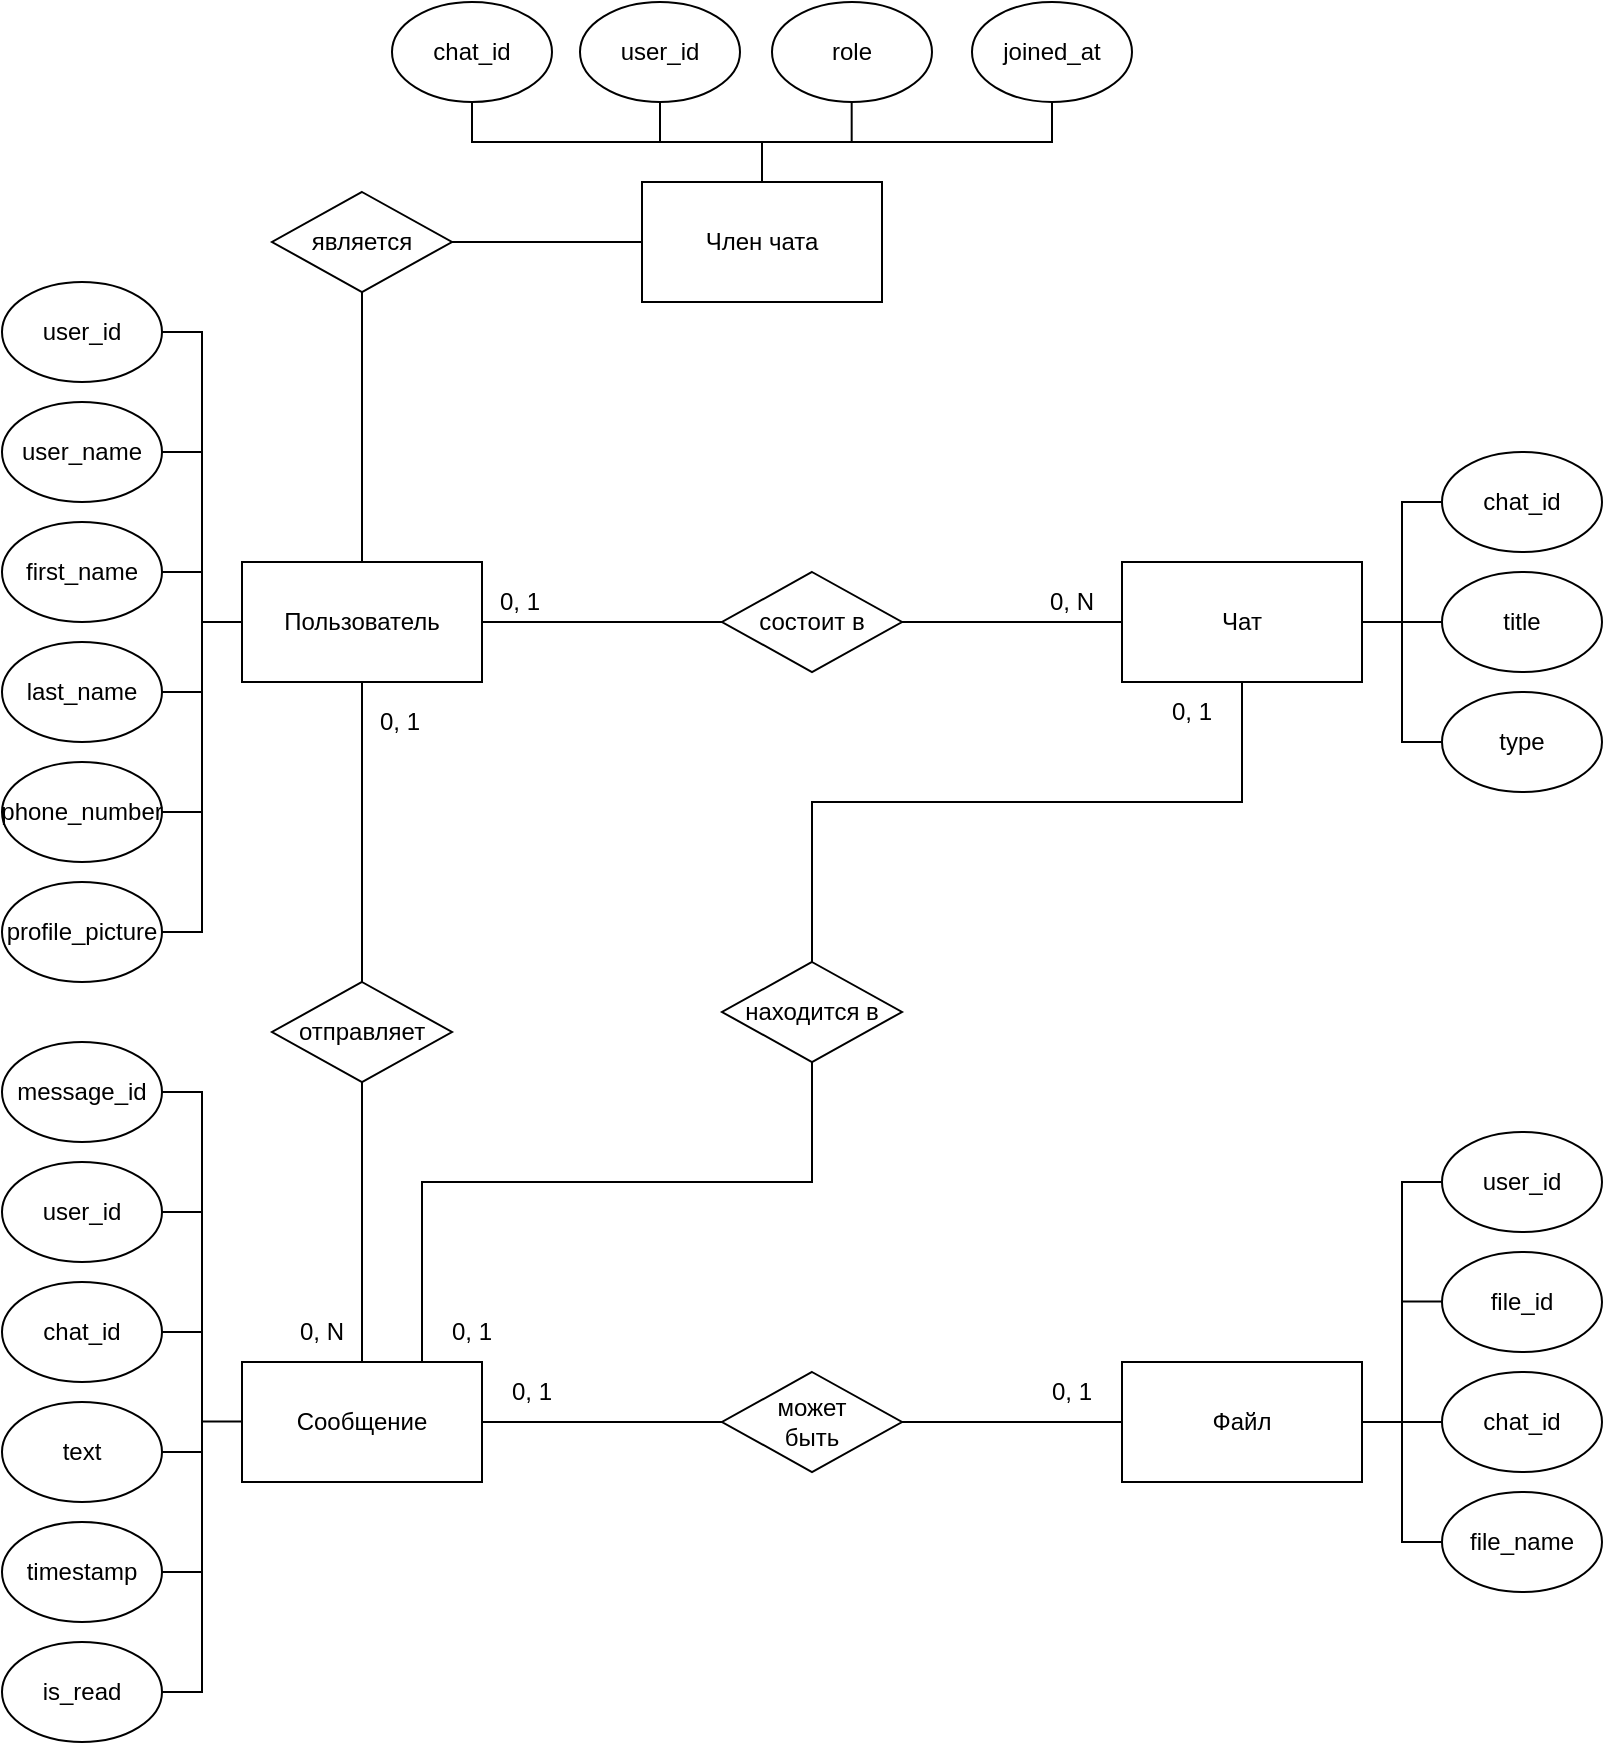 <mxfile version="23.1.5" type="github">
  <diagram name="Страница — 1" id="1fpOavKm-f0vqZkRp41Z">
    <mxGraphModel dx="1400" dy="1912" grid="1" gridSize="10" guides="1" tooltips="1" connect="1" arrows="1" fold="1" page="1" pageScale="1" pageWidth="827" pageHeight="1169" math="0" shadow="0">
      <root>
        <mxCell id="0" />
        <mxCell id="1" parent="0" />
        <mxCell id="9cif2AzUgBJFR6weE2vE-7" value="Пользователь" style="rounded=0;whiteSpace=wrap;html=1;" vertex="1" parent="1">
          <mxGeometry x="200" y="170" width="120" height="60" as="geometry" />
        </mxCell>
        <mxCell id="9cif2AzUgBJFR6weE2vE-8" value="Сообщение" style="rounded=0;whiteSpace=wrap;html=1;" vertex="1" parent="1">
          <mxGeometry x="200" y="570" width="120" height="60" as="geometry" />
        </mxCell>
        <mxCell id="9cif2AzUgBJFR6weE2vE-9" value="Чат" style="rounded=0;whiteSpace=wrap;html=1;" vertex="1" parent="1">
          <mxGeometry x="640" y="170" width="120" height="60" as="geometry" />
        </mxCell>
        <mxCell id="9cif2AzUgBJFR6weE2vE-10" value="Член чата" style="rounded=0;whiteSpace=wrap;html=1;" vertex="1" parent="1">
          <mxGeometry x="400" y="-20" width="120" height="60" as="geometry" />
        </mxCell>
        <mxCell id="9cif2AzUgBJFR6weE2vE-11" value="Файл" style="rounded=0;whiteSpace=wrap;html=1;" vertex="1" parent="1">
          <mxGeometry x="640" y="570" width="120" height="60" as="geometry" />
        </mxCell>
        <mxCell id="9cif2AzUgBJFR6weE2vE-12" value="user_id" style="ellipse;whiteSpace=wrap;html=1;" vertex="1" parent="1">
          <mxGeometry x="80" y="30" width="80" height="50" as="geometry" />
        </mxCell>
        <mxCell id="9cif2AzUgBJFR6weE2vE-13" value="user_name" style="ellipse;whiteSpace=wrap;html=1;" vertex="1" parent="1">
          <mxGeometry x="80" y="90" width="80" height="50" as="geometry" />
        </mxCell>
        <mxCell id="9cif2AzUgBJFR6weE2vE-14" value="first_name" style="ellipse;whiteSpace=wrap;html=1;" vertex="1" parent="1">
          <mxGeometry x="80" y="150" width="80" height="50" as="geometry" />
        </mxCell>
        <mxCell id="9cif2AzUgBJFR6weE2vE-15" value="last_name" style="ellipse;whiteSpace=wrap;html=1;" vertex="1" parent="1">
          <mxGeometry x="80" y="210" width="80" height="50" as="geometry" />
        </mxCell>
        <mxCell id="9cif2AzUgBJFR6weE2vE-16" value="phone_number" style="ellipse;whiteSpace=wrap;html=1;" vertex="1" parent="1">
          <mxGeometry x="80" y="270" width="80" height="50" as="geometry" />
        </mxCell>
        <mxCell id="9cif2AzUgBJFR6weE2vE-17" value="profile_picture" style="ellipse;whiteSpace=wrap;html=1;" vertex="1" parent="1">
          <mxGeometry x="80" y="330" width="80" height="50" as="geometry" />
        </mxCell>
        <mxCell id="9cif2AzUgBJFR6weE2vE-18" value="message_id" style="ellipse;whiteSpace=wrap;html=1;" vertex="1" parent="1">
          <mxGeometry x="80" y="410" width="80" height="50" as="geometry" />
        </mxCell>
        <mxCell id="9cif2AzUgBJFR6weE2vE-19" value="user_id" style="ellipse;whiteSpace=wrap;html=1;" vertex="1" parent="1">
          <mxGeometry x="80" y="470" width="80" height="50" as="geometry" />
        </mxCell>
        <mxCell id="9cif2AzUgBJFR6weE2vE-20" value="chat_id" style="ellipse;whiteSpace=wrap;html=1;" vertex="1" parent="1">
          <mxGeometry x="80" y="530" width="80" height="50" as="geometry" />
        </mxCell>
        <mxCell id="9cif2AzUgBJFR6weE2vE-21" value="text" style="ellipse;whiteSpace=wrap;html=1;" vertex="1" parent="1">
          <mxGeometry x="80" y="590" width="80" height="50" as="geometry" />
        </mxCell>
        <mxCell id="9cif2AzUgBJFR6weE2vE-22" value="timestamp" style="ellipse;whiteSpace=wrap;html=1;" vertex="1" parent="1">
          <mxGeometry x="80" y="650" width="80" height="50" as="geometry" />
        </mxCell>
        <mxCell id="9cif2AzUgBJFR6weE2vE-23" value="is_read" style="ellipse;whiteSpace=wrap;html=1;" vertex="1" parent="1">
          <mxGeometry x="80" y="710" width="80" height="50" as="geometry" />
        </mxCell>
        <mxCell id="9cif2AzUgBJFR6weE2vE-24" value="отправляет" style="rhombus;whiteSpace=wrap;html=1;" vertex="1" parent="1">
          <mxGeometry x="215" y="380" width="90" height="50" as="geometry" />
        </mxCell>
        <mxCell id="9cif2AzUgBJFR6weE2vE-25" value="" style="endArrow=none;html=1;rounded=0;entryX=0.5;entryY=1;entryDx=0;entryDy=0;exitX=0.5;exitY=0;exitDx=0;exitDy=0;" edge="1" parent="1" source="9cif2AzUgBJFR6weE2vE-24" target="9cif2AzUgBJFR6weE2vE-7">
          <mxGeometry width="50" height="50" relative="1" as="geometry">
            <mxPoint x="370" y="450" as="sourcePoint" />
            <mxPoint x="420" y="400" as="targetPoint" />
          </mxGeometry>
        </mxCell>
        <mxCell id="9cif2AzUgBJFR6weE2vE-26" value="" style="endArrow=none;html=1;rounded=0;exitX=0.5;exitY=0;exitDx=0;exitDy=0;entryX=0.5;entryY=1;entryDx=0;entryDy=0;" edge="1" parent="1" source="9cif2AzUgBJFR6weE2vE-8" target="9cif2AzUgBJFR6weE2vE-24">
          <mxGeometry width="50" height="50" relative="1" as="geometry">
            <mxPoint x="370" y="450" as="sourcePoint" />
            <mxPoint x="420" y="400" as="targetPoint" />
          </mxGeometry>
        </mxCell>
        <mxCell id="9cif2AzUgBJFR6weE2vE-27" value="может&lt;br&gt;быть" style="rhombus;whiteSpace=wrap;html=1;" vertex="1" parent="1">
          <mxGeometry x="440" y="575" width="90" height="50" as="geometry" />
        </mxCell>
        <mxCell id="9cif2AzUgBJFR6weE2vE-28" value="" style="endArrow=none;html=1;rounded=0;exitX=1;exitY=0.5;exitDx=0;exitDy=0;entryX=0;entryY=0.5;entryDx=0;entryDy=0;" edge="1" parent="1" source="9cif2AzUgBJFR6weE2vE-8" target="9cif2AzUgBJFR6weE2vE-27">
          <mxGeometry width="50" height="50" relative="1" as="geometry">
            <mxPoint x="370" y="450" as="sourcePoint" />
            <mxPoint x="420" y="400" as="targetPoint" />
          </mxGeometry>
        </mxCell>
        <mxCell id="9cif2AzUgBJFR6weE2vE-29" value="" style="endArrow=none;html=1;rounded=0;exitX=1;exitY=0.5;exitDx=0;exitDy=0;entryX=0;entryY=0.5;entryDx=0;entryDy=0;" edge="1" parent="1" source="9cif2AzUgBJFR6weE2vE-27" target="9cif2AzUgBJFR6weE2vE-11">
          <mxGeometry width="50" height="50" relative="1" as="geometry">
            <mxPoint x="330" y="610" as="sourcePoint" />
            <mxPoint x="450" y="610" as="targetPoint" />
          </mxGeometry>
        </mxCell>
        <mxCell id="9cif2AzUgBJFR6weE2vE-30" value="находится в" style="rhombus;whiteSpace=wrap;html=1;" vertex="1" parent="1">
          <mxGeometry x="440" y="370" width="90" height="50" as="geometry" />
        </mxCell>
        <mxCell id="9cif2AzUgBJFR6weE2vE-31" value="состоит в" style="rhombus;whiteSpace=wrap;html=1;" vertex="1" parent="1">
          <mxGeometry x="440" y="175" width="90" height="50" as="geometry" />
        </mxCell>
        <mxCell id="9cif2AzUgBJFR6weE2vE-32" value="" style="endArrow=none;html=1;rounded=0;exitX=0.75;exitY=0;exitDx=0;exitDy=0;entryX=0.5;entryY=1;entryDx=0;entryDy=0;" edge="1" parent="1" source="9cif2AzUgBJFR6weE2vE-8" target="9cif2AzUgBJFR6weE2vE-30">
          <mxGeometry width="50" height="50" relative="1" as="geometry">
            <mxPoint x="370" y="430" as="sourcePoint" />
            <mxPoint x="420" y="380" as="targetPoint" />
            <Array as="points">
              <mxPoint x="290" y="480" />
              <mxPoint x="485" y="480" />
            </Array>
          </mxGeometry>
        </mxCell>
        <mxCell id="9cif2AzUgBJFR6weE2vE-33" value="" style="endArrow=none;html=1;rounded=0;entryX=0.5;entryY=1;entryDx=0;entryDy=0;exitX=0.5;exitY=0;exitDx=0;exitDy=0;" edge="1" parent="1" source="9cif2AzUgBJFR6weE2vE-30" target="9cif2AzUgBJFR6weE2vE-9">
          <mxGeometry width="50" height="50" relative="1" as="geometry">
            <mxPoint x="370" y="430" as="sourcePoint" />
            <mxPoint x="420" y="380" as="targetPoint" />
            <Array as="points">
              <mxPoint x="485" y="290" />
              <mxPoint x="700" y="290" />
            </Array>
          </mxGeometry>
        </mxCell>
        <mxCell id="9cif2AzUgBJFR6weE2vE-34" value="" style="endArrow=none;html=1;rounded=0;exitX=1;exitY=0.5;exitDx=0;exitDy=0;entryX=0;entryY=0.5;entryDx=0;entryDy=0;" edge="1" parent="1" source="9cif2AzUgBJFR6weE2vE-7" target="9cif2AzUgBJFR6weE2vE-31">
          <mxGeometry width="50" height="50" relative="1" as="geometry">
            <mxPoint x="370" y="330" as="sourcePoint" />
            <mxPoint x="420" y="280" as="targetPoint" />
          </mxGeometry>
        </mxCell>
        <mxCell id="9cif2AzUgBJFR6weE2vE-35" value="" style="endArrow=none;html=1;rounded=0;entryX=0;entryY=0.5;entryDx=0;entryDy=0;exitX=1;exitY=0.5;exitDx=0;exitDy=0;" edge="1" parent="1" source="9cif2AzUgBJFR6weE2vE-31" target="9cif2AzUgBJFR6weE2vE-9">
          <mxGeometry width="50" height="50" relative="1" as="geometry">
            <mxPoint x="370" y="330" as="sourcePoint" />
            <mxPoint x="420" y="280" as="targetPoint" />
          </mxGeometry>
        </mxCell>
        <mxCell id="9cif2AzUgBJFR6weE2vE-36" value="chat_id" style="ellipse;whiteSpace=wrap;html=1;" vertex="1" parent="1">
          <mxGeometry x="800" y="115" width="80" height="50" as="geometry" />
        </mxCell>
        <mxCell id="9cif2AzUgBJFR6weE2vE-37" value="title" style="ellipse;whiteSpace=wrap;html=1;" vertex="1" parent="1">
          <mxGeometry x="800" y="175" width="80" height="50" as="geometry" />
        </mxCell>
        <mxCell id="9cif2AzUgBJFR6weE2vE-38" value="type" style="ellipse;whiteSpace=wrap;html=1;" vertex="1" parent="1">
          <mxGeometry x="800" y="235" width="80" height="50" as="geometry" />
        </mxCell>
        <mxCell id="9cif2AzUgBJFR6weE2vE-47" value="chat_id" style="ellipse;whiteSpace=wrap;html=1;" vertex="1" parent="1">
          <mxGeometry x="275" y="-110" width="80" height="50" as="geometry" />
        </mxCell>
        <mxCell id="9cif2AzUgBJFR6weE2vE-48" value="user_id" style="ellipse;whiteSpace=wrap;html=1;" vertex="1" parent="1">
          <mxGeometry x="369" y="-110" width="80" height="50" as="geometry" />
        </mxCell>
        <mxCell id="9cif2AzUgBJFR6weE2vE-49" value="role" style="ellipse;whiteSpace=wrap;html=1;" vertex="1" parent="1">
          <mxGeometry x="465" y="-110" width="80" height="50" as="geometry" />
        </mxCell>
        <mxCell id="9cif2AzUgBJFR6weE2vE-50" value="joined_at" style="ellipse;whiteSpace=wrap;html=1;" vertex="1" parent="1">
          <mxGeometry x="565" y="-110" width="80" height="50" as="geometry" />
        </mxCell>
        <mxCell id="9cif2AzUgBJFR6weE2vE-51" value="user_id" style="ellipse;whiteSpace=wrap;html=1;" vertex="1" parent="1">
          <mxGeometry x="800" y="455" width="80" height="50" as="geometry" />
        </mxCell>
        <mxCell id="9cif2AzUgBJFR6weE2vE-52" value="file_id" style="ellipse;whiteSpace=wrap;html=1;" vertex="1" parent="1">
          <mxGeometry x="800" y="515" width="80" height="50" as="geometry" />
        </mxCell>
        <mxCell id="9cif2AzUgBJFR6weE2vE-53" value="chat_id" style="ellipse;whiteSpace=wrap;html=1;" vertex="1" parent="1">
          <mxGeometry x="800" y="575" width="80" height="50" as="geometry" />
        </mxCell>
        <mxCell id="9cif2AzUgBJFR6weE2vE-54" value="file_name" style="ellipse;whiteSpace=wrap;html=1;" vertex="1" parent="1">
          <mxGeometry x="800" y="635" width="80" height="50" as="geometry" />
        </mxCell>
        <mxCell id="9cif2AzUgBJFR6weE2vE-56" value="является" style="rhombus;whiteSpace=wrap;html=1;" vertex="1" parent="1">
          <mxGeometry x="215" y="-15" width="90" height="50" as="geometry" />
        </mxCell>
        <mxCell id="9cif2AzUgBJFR6weE2vE-57" value="" style="endArrow=none;html=1;rounded=0;entryX=0.5;entryY=1;entryDx=0;entryDy=0;exitX=0.5;exitY=0;exitDx=0;exitDy=0;" edge="1" parent="1" source="9cif2AzUgBJFR6weE2vE-7" target="9cif2AzUgBJFR6weE2vE-56">
          <mxGeometry width="50" height="50" relative="1" as="geometry">
            <mxPoint x="420" y="220" as="sourcePoint" />
            <mxPoint x="470" y="170" as="targetPoint" />
          </mxGeometry>
        </mxCell>
        <mxCell id="9cif2AzUgBJFR6weE2vE-58" value="" style="endArrow=none;html=1;rounded=0;entryX=0;entryY=0.5;entryDx=0;entryDy=0;exitX=1;exitY=0.5;exitDx=0;exitDy=0;" edge="1" parent="1" source="9cif2AzUgBJFR6weE2vE-56" target="9cif2AzUgBJFR6weE2vE-10">
          <mxGeometry width="50" height="50" relative="1" as="geometry">
            <mxPoint x="420" y="220" as="sourcePoint" />
            <mxPoint x="470" y="170" as="targetPoint" />
          </mxGeometry>
        </mxCell>
        <mxCell id="9cif2AzUgBJFR6weE2vE-59" value="" style="endArrow=none;html=1;rounded=0;exitX=0.5;exitY=1;exitDx=0;exitDy=0;entryX=0.5;entryY=1;entryDx=0;entryDy=0;" edge="1" parent="1" source="9cif2AzUgBJFR6weE2vE-47" target="9cif2AzUgBJFR6weE2vE-50">
          <mxGeometry width="50" height="50" relative="1" as="geometry">
            <mxPoint x="420" y="210" as="sourcePoint" />
            <mxPoint x="470" y="160" as="targetPoint" />
            <Array as="points">
              <mxPoint x="315" y="-40" />
              <mxPoint x="605" y="-40" />
            </Array>
          </mxGeometry>
        </mxCell>
        <mxCell id="9cif2AzUgBJFR6weE2vE-60" value="" style="endArrow=none;html=1;rounded=0;entryX=0.5;entryY=1;entryDx=0;entryDy=0;" edge="1" parent="1" target="9cif2AzUgBJFR6weE2vE-48">
          <mxGeometry width="50" height="50" relative="1" as="geometry">
            <mxPoint x="409" y="-40" as="sourcePoint" />
            <mxPoint x="460" y="10" as="targetPoint" />
          </mxGeometry>
        </mxCell>
        <mxCell id="9cif2AzUgBJFR6weE2vE-61" value="" style="endArrow=none;html=1;rounded=0;entryX=0.5;entryY=1;entryDx=0;entryDy=0;" edge="1" parent="1">
          <mxGeometry width="50" height="50" relative="1" as="geometry">
            <mxPoint x="504.84" y="-40" as="sourcePoint" />
            <mxPoint x="504.84" y="-60" as="targetPoint" />
          </mxGeometry>
        </mxCell>
        <mxCell id="9cif2AzUgBJFR6weE2vE-62" value="" style="endArrow=none;html=1;rounded=0;exitX=0.5;exitY=0;exitDx=0;exitDy=0;" edge="1" parent="1" source="9cif2AzUgBJFR6weE2vE-10">
          <mxGeometry width="50" height="50" relative="1" as="geometry">
            <mxPoint x="420" y="50" as="sourcePoint" />
            <mxPoint x="460" y="-40" as="targetPoint" />
          </mxGeometry>
        </mxCell>
        <mxCell id="9cif2AzUgBJFR6weE2vE-63" value="" style="endArrow=none;html=1;rounded=0;exitX=1;exitY=0.5;exitDx=0;exitDy=0;entryX=1;entryY=0.5;entryDx=0;entryDy=0;" edge="1" parent="1" source="9cif2AzUgBJFR6weE2vE-17" target="9cif2AzUgBJFR6weE2vE-12">
          <mxGeometry width="50" height="50" relative="1" as="geometry">
            <mxPoint x="240" y="240" as="sourcePoint" />
            <mxPoint x="290" y="190" as="targetPoint" />
            <Array as="points">
              <mxPoint x="180" y="355" />
              <mxPoint x="180" y="55" />
            </Array>
          </mxGeometry>
        </mxCell>
        <mxCell id="9cif2AzUgBJFR6weE2vE-64" value="" style="endArrow=none;html=1;rounded=0;exitX=1;exitY=0.5;exitDx=0;exitDy=0;" edge="1" parent="1" source="9cif2AzUgBJFR6weE2vE-16">
          <mxGeometry width="50" height="50" relative="1" as="geometry">
            <mxPoint x="240" y="240" as="sourcePoint" />
            <mxPoint x="180" y="295" as="targetPoint" />
          </mxGeometry>
        </mxCell>
        <mxCell id="9cif2AzUgBJFR6weE2vE-65" value="" style="endArrow=none;html=1;rounded=0;exitX=1;exitY=0.5;exitDx=0;exitDy=0;" edge="1" parent="1">
          <mxGeometry width="50" height="50" relative="1" as="geometry">
            <mxPoint x="160" y="235" as="sourcePoint" />
            <mxPoint x="180" y="235" as="targetPoint" />
          </mxGeometry>
        </mxCell>
        <mxCell id="9cif2AzUgBJFR6weE2vE-66" value="" style="endArrow=none;html=1;rounded=0;exitX=1;exitY=0.5;exitDx=0;exitDy=0;" edge="1" parent="1">
          <mxGeometry width="50" height="50" relative="1" as="geometry">
            <mxPoint x="160" y="175" as="sourcePoint" />
            <mxPoint x="180" y="175" as="targetPoint" />
          </mxGeometry>
        </mxCell>
        <mxCell id="9cif2AzUgBJFR6weE2vE-67" value="" style="endArrow=none;html=1;rounded=0;exitX=1;exitY=0.5;exitDx=0;exitDy=0;" edge="1" parent="1">
          <mxGeometry width="50" height="50" relative="1" as="geometry">
            <mxPoint x="160" y="115" as="sourcePoint" />
            <mxPoint x="180" y="115" as="targetPoint" />
          </mxGeometry>
        </mxCell>
        <mxCell id="9cif2AzUgBJFR6weE2vE-68" value="" style="endArrow=none;html=1;rounded=0;entryX=0;entryY=0.5;entryDx=0;entryDy=0;" edge="1" parent="1" target="9cif2AzUgBJFR6weE2vE-7">
          <mxGeometry width="50" height="50" relative="1" as="geometry">
            <mxPoint x="180" y="200" as="sourcePoint" />
            <mxPoint x="260" y="140" as="targetPoint" />
          </mxGeometry>
        </mxCell>
        <mxCell id="9cif2AzUgBJFR6weE2vE-69" value="" style="endArrow=none;html=1;rounded=0;entryX=0;entryY=0.5;entryDx=0;entryDy=0;exitX=0;exitY=0.5;exitDx=0;exitDy=0;" edge="1" parent="1" source="9cif2AzUgBJFR6weE2vE-38" target="9cif2AzUgBJFR6weE2vE-36">
          <mxGeometry width="50" height="50" relative="1" as="geometry">
            <mxPoint x="470" y="310" as="sourcePoint" />
            <mxPoint x="520" y="260" as="targetPoint" />
            <Array as="points">
              <mxPoint x="780" y="260" />
              <mxPoint x="780" y="140" />
            </Array>
          </mxGeometry>
        </mxCell>
        <mxCell id="9cif2AzUgBJFR6weE2vE-70" value="" style="endArrow=none;html=1;rounded=0;entryX=0;entryY=0.5;entryDx=0;entryDy=0;exitX=1;exitY=0.5;exitDx=0;exitDy=0;" edge="1" parent="1" source="9cif2AzUgBJFR6weE2vE-9" target="9cif2AzUgBJFR6weE2vE-37">
          <mxGeometry width="50" height="50" relative="1" as="geometry">
            <mxPoint x="470" y="310" as="sourcePoint" />
            <mxPoint x="520" y="260" as="targetPoint" />
          </mxGeometry>
        </mxCell>
        <mxCell id="9cif2AzUgBJFR6weE2vE-71" value="" style="endArrow=none;html=1;rounded=0;exitX=1;exitY=0.5;exitDx=0;exitDy=0;entryX=1;entryY=0.5;entryDx=0;entryDy=0;" edge="1" parent="1">
          <mxGeometry width="50" height="50" relative="1" as="geometry">
            <mxPoint x="160" y="735" as="sourcePoint" />
            <mxPoint x="160" y="435" as="targetPoint" />
            <Array as="points">
              <mxPoint x="180" y="735" />
              <mxPoint x="180" y="435" />
            </Array>
          </mxGeometry>
        </mxCell>
        <mxCell id="9cif2AzUgBJFR6weE2vE-72" value="" style="endArrow=none;html=1;rounded=0;exitX=1;exitY=0.5;exitDx=0;exitDy=0;" edge="1" parent="1">
          <mxGeometry width="50" height="50" relative="1" as="geometry">
            <mxPoint x="160" y="675" as="sourcePoint" />
            <mxPoint x="180" y="675" as="targetPoint" />
          </mxGeometry>
        </mxCell>
        <mxCell id="9cif2AzUgBJFR6weE2vE-73" value="" style="endArrow=none;html=1;rounded=0;exitX=1;exitY=0.5;exitDx=0;exitDy=0;" edge="1" parent="1">
          <mxGeometry width="50" height="50" relative="1" as="geometry">
            <mxPoint x="160" y="615" as="sourcePoint" />
            <mxPoint x="180" y="615" as="targetPoint" />
          </mxGeometry>
        </mxCell>
        <mxCell id="9cif2AzUgBJFR6weE2vE-74" value="" style="endArrow=none;html=1;rounded=0;exitX=1;exitY=0.5;exitDx=0;exitDy=0;" edge="1" parent="1">
          <mxGeometry width="50" height="50" relative="1" as="geometry">
            <mxPoint x="160" y="555" as="sourcePoint" />
            <mxPoint x="180" y="555" as="targetPoint" />
          </mxGeometry>
        </mxCell>
        <mxCell id="9cif2AzUgBJFR6weE2vE-75" value="" style="endArrow=none;html=1;rounded=0;exitX=1;exitY=0.5;exitDx=0;exitDy=0;" edge="1" parent="1">
          <mxGeometry width="50" height="50" relative="1" as="geometry">
            <mxPoint x="160" y="495" as="sourcePoint" />
            <mxPoint x="180" y="495" as="targetPoint" />
          </mxGeometry>
        </mxCell>
        <mxCell id="9cif2AzUgBJFR6weE2vE-76" value="" style="endArrow=none;html=1;rounded=0;entryX=0;entryY=0.5;entryDx=0;entryDy=0;" edge="1" parent="1">
          <mxGeometry width="50" height="50" relative="1" as="geometry">
            <mxPoint x="180" y="599.77" as="sourcePoint" />
            <mxPoint x="200" y="599.77" as="targetPoint" />
          </mxGeometry>
        </mxCell>
        <mxCell id="9cif2AzUgBJFR6weE2vE-77" value="" style="endArrow=none;html=1;rounded=0;entryX=0;entryY=0.5;entryDx=0;entryDy=0;exitX=0;exitY=0.5;exitDx=0;exitDy=0;" edge="1" parent="1" source="9cif2AzUgBJFR6weE2vE-54" target="9cif2AzUgBJFR6weE2vE-51">
          <mxGeometry width="50" height="50" relative="1" as="geometry">
            <mxPoint x="730" y="500" as="sourcePoint" />
            <mxPoint x="780" y="450" as="targetPoint" />
            <Array as="points">
              <mxPoint x="780" y="660" />
              <mxPoint x="780" y="480" />
            </Array>
          </mxGeometry>
        </mxCell>
        <mxCell id="9cif2AzUgBJFR6weE2vE-78" value="" style="endArrow=none;html=1;rounded=0;" edge="1" parent="1">
          <mxGeometry width="50" height="50" relative="1" as="geometry">
            <mxPoint x="780" y="539.81" as="sourcePoint" />
            <mxPoint x="800" y="539.81" as="targetPoint" />
          </mxGeometry>
        </mxCell>
        <mxCell id="9cif2AzUgBJFR6weE2vE-79" value="" style="endArrow=none;html=1;rounded=0;entryX=0;entryY=0.5;entryDx=0;entryDy=0;exitX=1;exitY=0.5;exitDx=0;exitDy=0;" edge="1" parent="1" source="9cif2AzUgBJFR6weE2vE-11" target="9cif2AzUgBJFR6weE2vE-53">
          <mxGeometry width="50" height="50" relative="1" as="geometry">
            <mxPoint x="770" y="610" as="sourcePoint" />
            <mxPoint x="770" y="550" as="targetPoint" />
          </mxGeometry>
        </mxCell>
        <mxCell id="9cif2AzUgBJFR6weE2vE-80" value="0, 1" style="text;html=1;align=center;verticalAlign=middle;whiteSpace=wrap;rounded=0;" vertex="1" parent="1">
          <mxGeometry x="309" y="175" width="60" height="30" as="geometry" />
        </mxCell>
        <mxCell id="9cif2AzUgBJFR6weE2vE-81" value="0, N" style="text;html=1;align=center;verticalAlign=middle;whiteSpace=wrap;rounded=0;" vertex="1" parent="1">
          <mxGeometry x="585" y="175" width="60" height="30" as="geometry" />
        </mxCell>
        <mxCell id="9cif2AzUgBJFR6weE2vE-82" value="0, 1" style="text;html=1;align=center;verticalAlign=middle;whiteSpace=wrap;rounded=0;" vertex="1" parent="1">
          <mxGeometry x="249" y="235" width="60" height="30" as="geometry" />
        </mxCell>
        <mxCell id="9cif2AzUgBJFR6weE2vE-83" value="0, N" style="text;html=1;align=center;verticalAlign=middle;whiteSpace=wrap;rounded=0;" vertex="1" parent="1">
          <mxGeometry x="210" y="540" width="60" height="30" as="geometry" />
        </mxCell>
        <mxCell id="9cif2AzUgBJFR6weE2vE-84" value="0, 1" style="text;html=1;align=center;verticalAlign=middle;whiteSpace=wrap;rounded=0;" vertex="1" parent="1">
          <mxGeometry x="285" y="540" width="60" height="30" as="geometry" />
        </mxCell>
        <mxCell id="9cif2AzUgBJFR6weE2vE-85" value="0, 1" style="text;html=1;align=center;verticalAlign=middle;whiteSpace=wrap;rounded=0;" vertex="1" parent="1">
          <mxGeometry x="645" y="230" width="60" height="30" as="geometry" />
        </mxCell>
        <mxCell id="9cif2AzUgBJFR6weE2vE-86" value="0, 1" style="text;html=1;align=center;verticalAlign=middle;whiteSpace=wrap;rounded=0;" vertex="1" parent="1">
          <mxGeometry x="585" y="570" width="60" height="30" as="geometry" />
        </mxCell>
        <mxCell id="9cif2AzUgBJFR6weE2vE-87" value="0, 1" style="text;html=1;align=center;verticalAlign=middle;whiteSpace=wrap;rounded=0;" vertex="1" parent="1">
          <mxGeometry x="315" y="570" width="60" height="30" as="geometry" />
        </mxCell>
      </root>
    </mxGraphModel>
  </diagram>
</mxfile>
